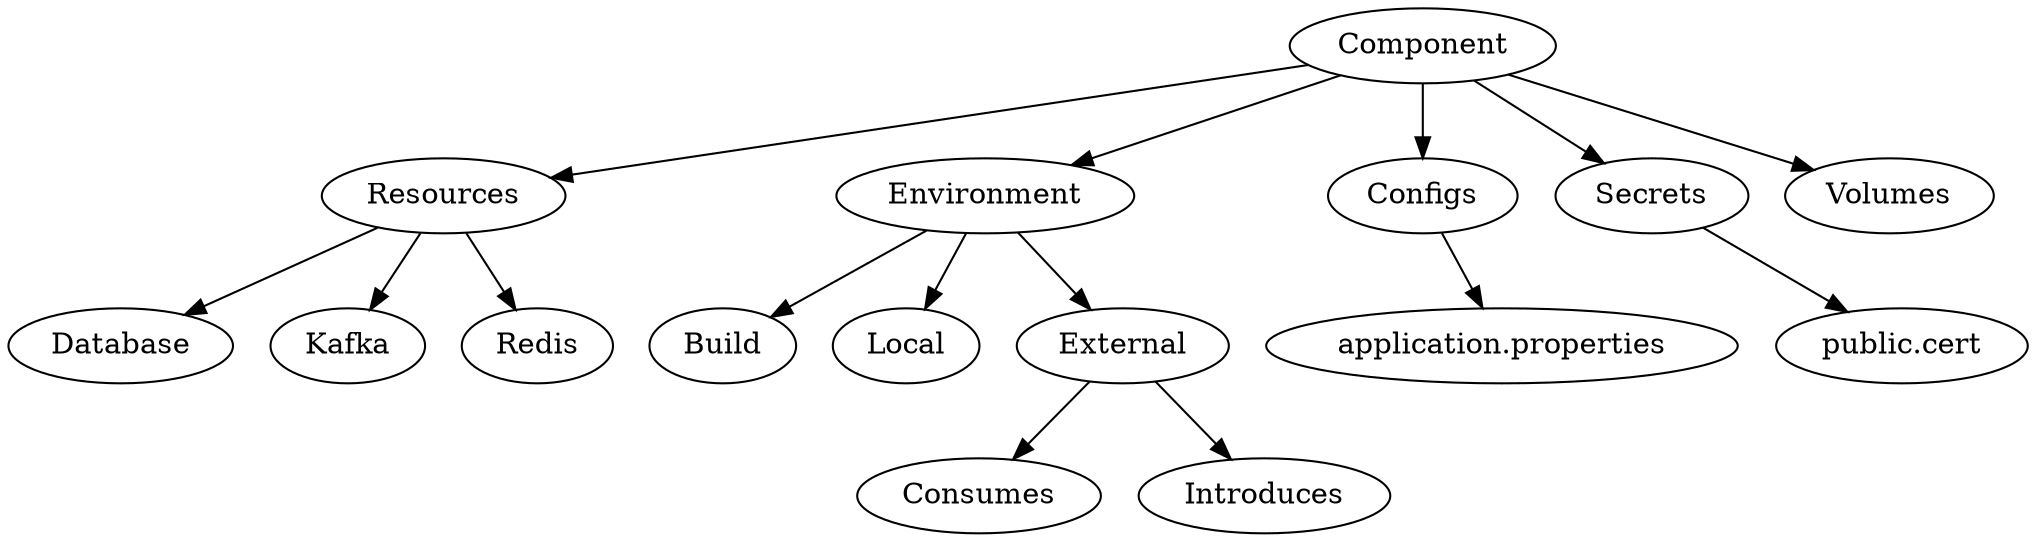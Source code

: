 digraph G {
    rank=lrtp
    /* Entities */
    Component

    Resources
    Environment
    Configs
    Secrets

    Build
    Local
    External

    Consumes
    Introduces

    //shortName [label="shortName", shape="|square,rectangle,circle,ellipse,triangle,plaintext,point,diamond,pentagon,hexagon,septagon,octagon,egg,trapezium,parallelogram,house,doublecircle,doubleoctagon,tripleoctagon,invtriangle,invtrapezium,invhouse,Mdiamond,Msquare,Mcircle,none,note,tab,folder,box3d|", URL="http://en.wikipedia.org/wiki/John de Fries"]
    
    /* Relationships */
    Component -> Resources
    Component -> Environment
    Component -> Configs
    Component -> Secrets
    Component -> Volumes

    Environment -> Build
    Environment -> Local
    Environment -> External

    External -> Consumes
    External -> Introduces

    Configs -> "application.properties"

    Secrets -> "public.cert"

    Resources -> Database
    Resources -> Kafka
    Resources -> Redis

    /* Ranks */
    //{ rank=lr|same,min,max,# max is bottom|; shortName; };
}